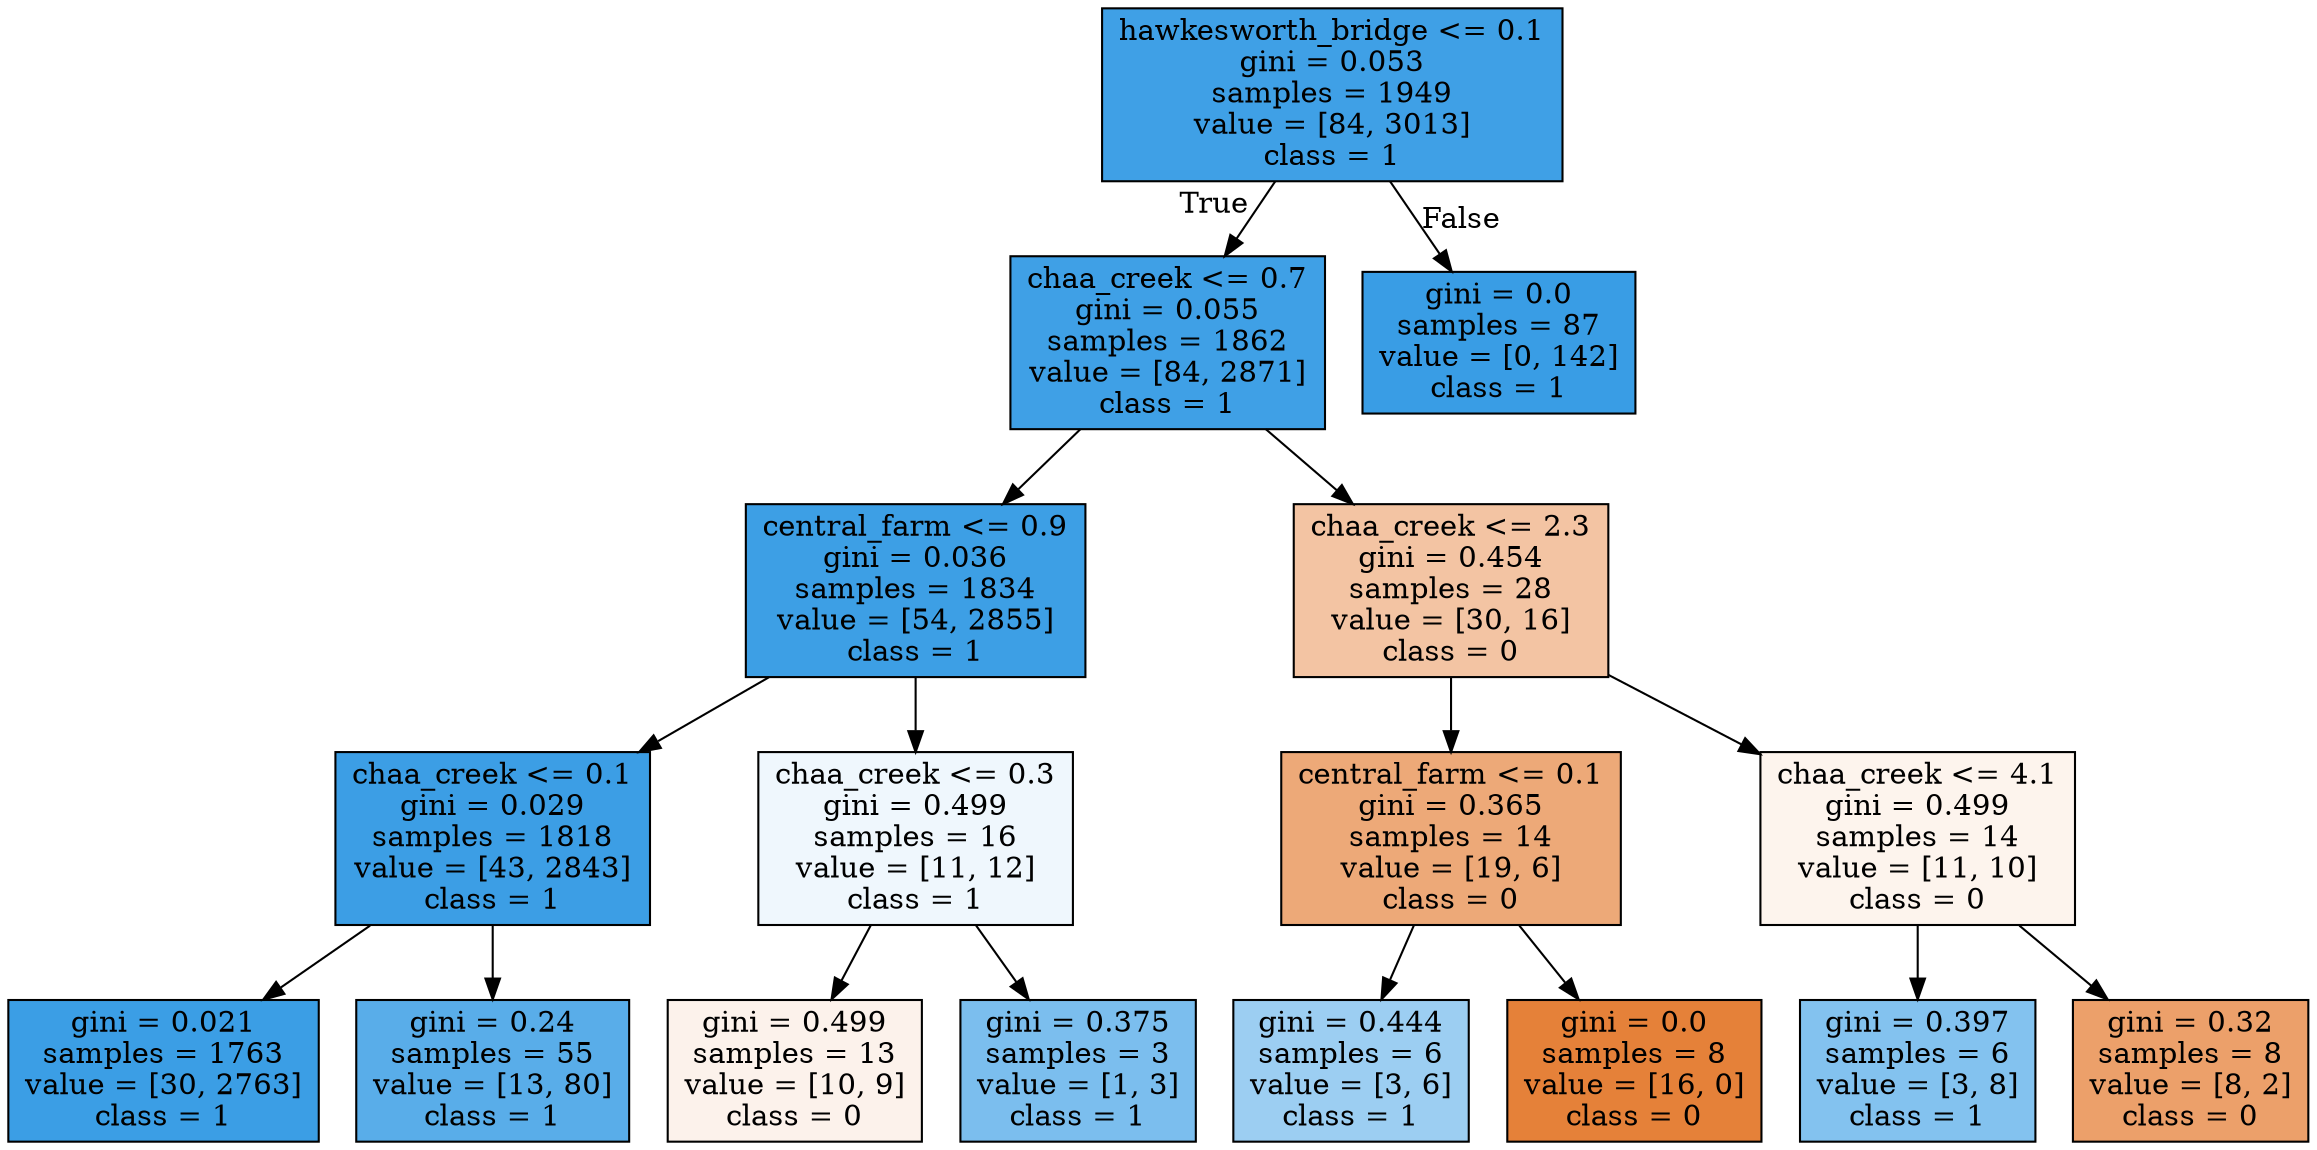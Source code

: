 digraph Tree {
node [shape=box, style="filled", color="black"] ;
0 [label="hawkesworth_bridge <= 0.1\ngini = 0.053\nsamples = 1949\nvalue = [84, 3013]\nclass = 1", fillcolor="#3fa0e6"] ;
1 [label="chaa_creek <= 0.7\ngini = 0.055\nsamples = 1862\nvalue = [84, 2871]\nclass = 1", fillcolor="#3fa0e6"] ;
0 -> 1 [labeldistance=2.5, labelangle=45, headlabel="True"] ;
2 [label="central_farm <= 0.9\ngini = 0.036\nsamples = 1834\nvalue = [54, 2855]\nclass = 1", fillcolor="#3d9fe5"] ;
1 -> 2 ;
3 [label="chaa_creek <= 0.1\ngini = 0.029\nsamples = 1818\nvalue = [43, 2843]\nclass = 1", fillcolor="#3c9ee5"] ;
2 -> 3 ;
4 [label="gini = 0.021\nsamples = 1763\nvalue = [30, 2763]\nclass = 1", fillcolor="#3b9ee5"] ;
3 -> 4 ;
5 [label="gini = 0.24\nsamples = 55\nvalue = [13, 80]\nclass = 1", fillcolor="#59ade9"] ;
3 -> 5 ;
6 [label="chaa_creek <= 0.3\ngini = 0.499\nsamples = 16\nvalue = [11, 12]\nclass = 1", fillcolor="#eff7fd"] ;
2 -> 6 ;
7 [label="gini = 0.499\nsamples = 13\nvalue = [10, 9]\nclass = 0", fillcolor="#fcf2eb"] ;
6 -> 7 ;
8 [label="gini = 0.375\nsamples = 3\nvalue = [1, 3]\nclass = 1", fillcolor="#7bbeee"] ;
6 -> 8 ;
9 [label="chaa_creek <= 2.3\ngini = 0.454\nsamples = 28\nvalue = [30, 16]\nclass = 0", fillcolor="#f3c4a3"] ;
1 -> 9 ;
10 [label="central_farm <= 0.1\ngini = 0.365\nsamples = 14\nvalue = [19, 6]\nclass = 0", fillcolor="#eda978"] ;
9 -> 10 ;
11 [label="gini = 0.444\nsamples = 6\nvalue = [3, 6]\nclass = 1", fillcolor="#9ccef2"] ;
10 -> 11 ;
12 [label="gini = 0.0\nsamples = 8\nvalue = [16, 0]\nclass = 0", fillcolor="#e58139"] ;
10 -> 12 ;
13 [label="chaa_creek <= 4.1\ngini = 0.499\nsamples = 14\nvalue = [11, 10]\nclass = 0", fillcolor="#fdf4ed"] ;
9 -> 13 ;
14 [label="gini = 0.397\nsamples = 6\nvalue = [3, 8]\nclass = 1", fillcolor="#83c2ef"] ;
13 -> 14 ;
15 [label="gini = 0.32\nsamples = 8\nvalue = [8, 2]\nclass = 0", fillcolor="#eca06a"] ;
13 -> 15 ;
16 [label="gini = 0.0\nsamples = 87\nvalue = [0, 142]\nclass = 1", fillcolor="#399de5"] ;
0 -> 16 [labeldistance=2.5, labelangle=-45, headlabel="False"] ;
}